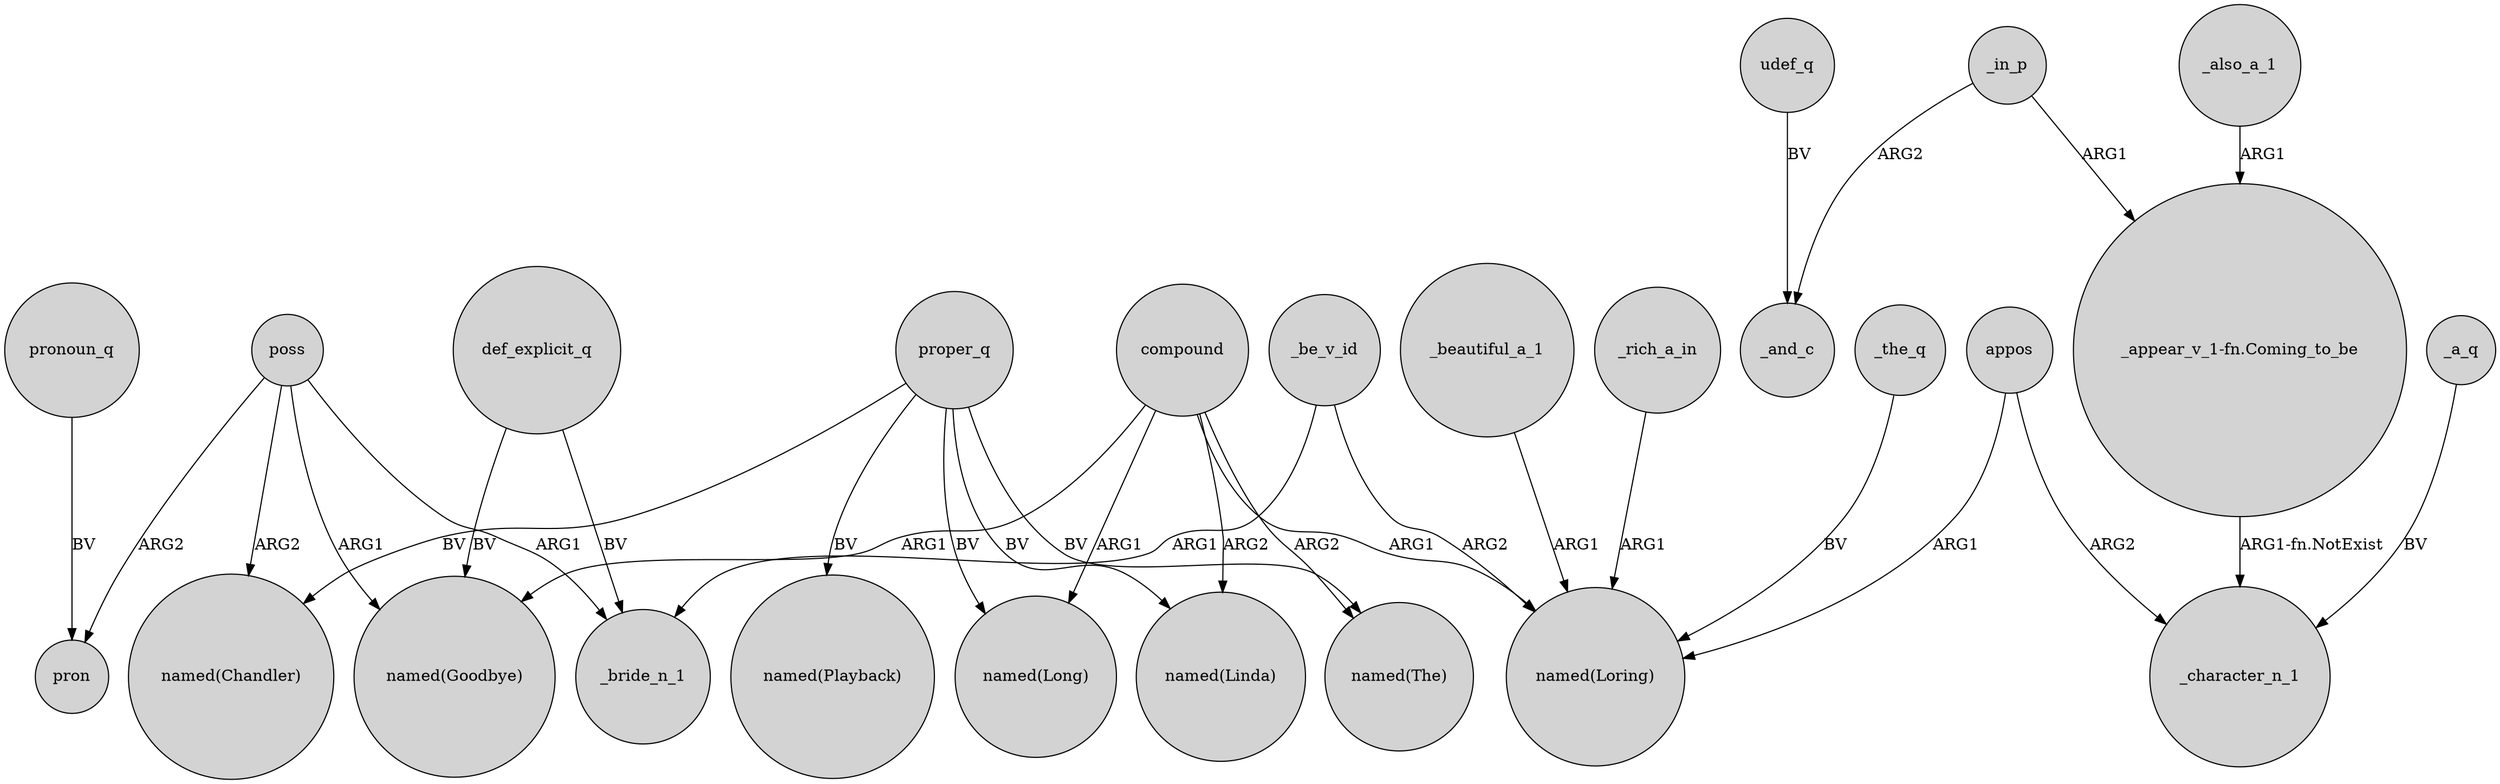 digraph {
	node [shape=circle style=filled]
	compound -> "named(Goodbye)" [label=ARG1]
	compound -> "named(The)" [label=ARG2]
	poss -> pron [label=ARG2]
	_beautiful_a_1 -> "named(Loring)" [label=ARG1]
	poss -> _bride_n_1 [label=ARG1]
	compound -> "named(Linda)" [label=ARG2]
	"_appear_v_1-fn.Coming_to_be" -> _character_n_1 [label="ARG1-fn.NotExist"]
	_in_p -> "_appear_v_1-fn.Coming_to_be" [label=ARG1]
	compound -> "named(Long)" [label=ARG1]
	poss -> "named(Goodbye)" [label=ARG1]
	proper_q -> "named(Playback)" [label=BV]
	def_explicit_q -> "named(Goodbye)" [label=BV]
	pronoun_q -> pron [label=BV]
	poss -> "named(Chandler)" [label=ARG2]
	_be_v_id -> "named(Loring)" [label=ARG2]
	compound -> "named(Loring)" [label=ARG1]
	proper_q -> "named(Linda)" [label=BV]
	_be_v_id -> _bride_n_1 [label=ARG1]
	proper_q -> "named(Chandler)" [label=BV]
	_the_q -> "named(Loring)" [label=BV]
	proper_q -> "named(The)" [label=BV]
	_also_a_1 -> "_appear_v_1-fn.Coming_to_be" [label=ARG1]
	appos -> _character_n_1 [label=ARG2]
	appos -> "named(Loring)" [label=ARG1]
	_a_q -> _character_n_1 [label=BV]
	_rich_a_in -> "named(Loring)" [label=ARG1]
	udef_q -> _and_c [label=BV]
	def_explicit_q -> _bride_n_1 [label=BV]
	_in_p -> _and_c [label=ARG2]
	proper_q -> "named(Long)" [label=BV]
}
